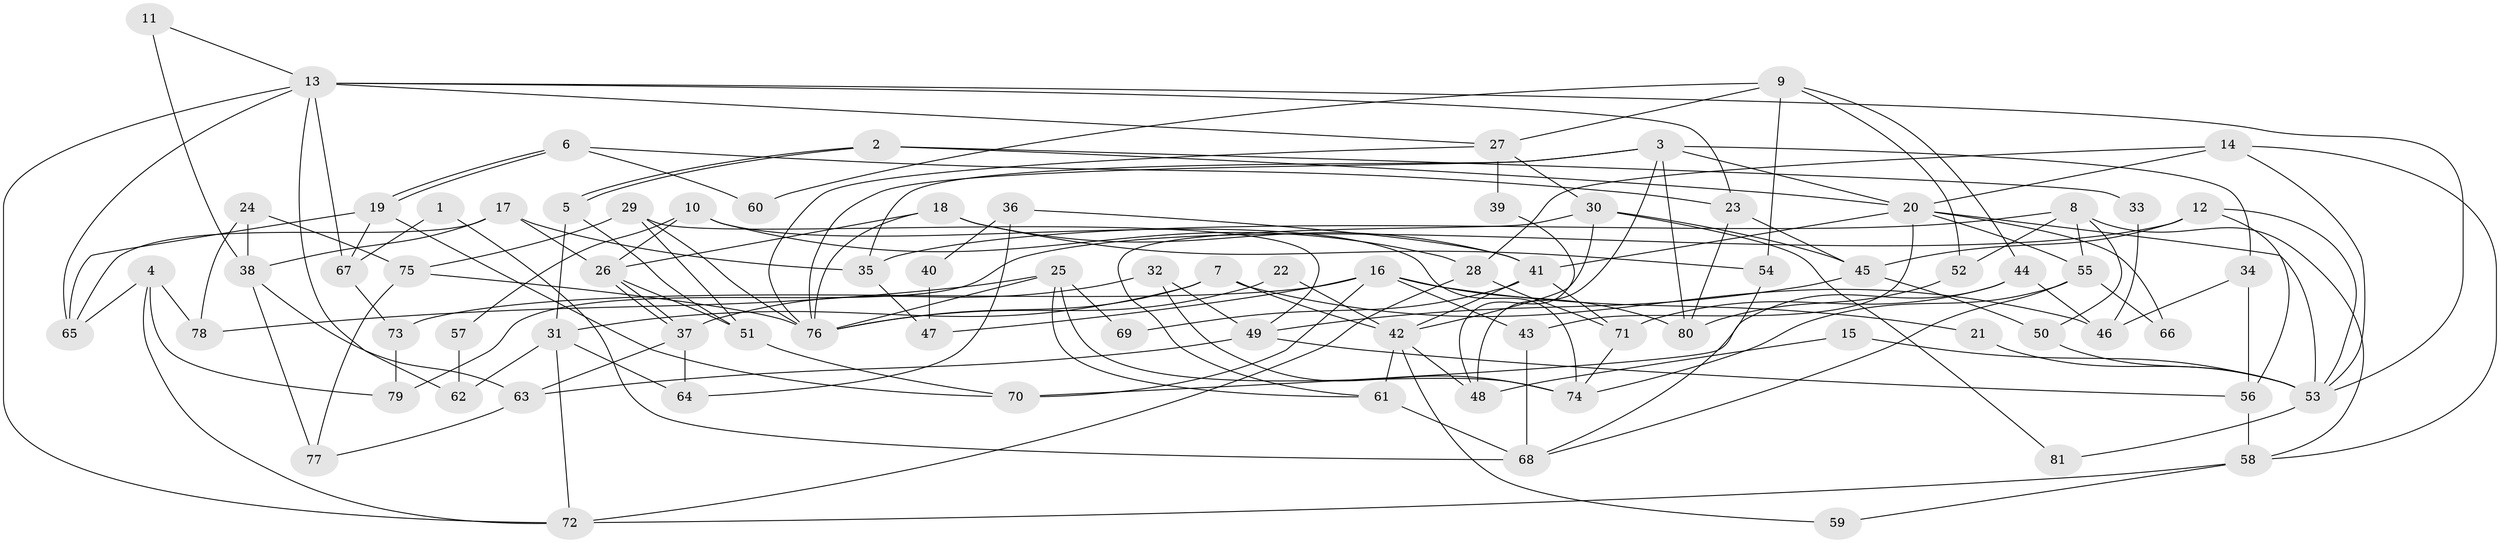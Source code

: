 // Generated by graph-tools (version 1.1) at 2025/11/02/27/25 16:11:22]
// undirected, 81 vertices, 162 edges
graph export_dot {
graph [start="1"]
  node [color=gray90,style=filled];
  1;
  2;
  3;
  4;
  5;
  6;
  7;
  8;
  9;
  10;
  11;
  12;
  13;
  14;
  15;
  16;
  17;
  18;
  19;
  20;
  21;
  22;
  23;
  24;
  25;
  26;
  27;
  28;
  29;
  30;
  31;
  32;
  33;
  34;
  35;
  36;
  37;
  38;
  39;
  40;
  41;
  42;
  43;
  44;
  45;
  46;
  47;
  48;
  49;
  50;
  51;
  52;
  53;
  54;
  55;
  56;
  57;
  58;
  59;
  60;
  61;
  62;
  63;
  64;
  65;
  66;
  67;
  68;
  69;
  70;
  71;
  72;
  73;
  74;
  75;
  76;
  77;
  78;
  79;
  80;
  81;
  1 -- 67;
  1 -- 68;
  2 -- 5;
  2 -- 5;
  2 -- 20;
  2 -- 33;
  3 -- 35;
  3 -- 20;
  3 -- 34;
  3 -- 48;
  3 -- 76;
  3 -- 80;
  4 -- 72;
  4 -- 65;
  4 -- 78;
  4 -- 79;
  5 -- 31;
  5 -- 51;
  6 -- 19;
  6 -- 19;
  6 -- 23;
  6 -- 60;
  7 -- 46;
  7 -- 76;
  7 -- 31;
  7 -- 42;
  8 -- 55;
  8 -- 50;
  8 -- 35;
  8 -- 52;
  8 -- 58;
  9 -- 52;
  9 -- 27;
  9 -- 44;
  9 -- 54;
  9 -- 60;
  10 -- 26;
  10 -- 74;
  10 -- 28;
  10 -- 57;
  11 -- 38;
  11 -- 13;
  12 -- 45;
  12 -- 56;
  12 -- 53;
  12 -- 79;
  13 -- 23;
  13 -- 53;
  13 -- 27;
  13 -- 62;
  13 -- 65;
  13 -- 67;
  13 -- 72;
  14 -- 20;
  14 -- 28;
  14 -- 53;
  14 -- 58;
  15 -- 53;
  15 -- 48;
  16 -- 73;
  16 -- 70;
  16 -- 21;
  16 -- 43;
  16 -- 47;
  16 -- 80;
  17 -- 65;
  17 -- 38;
  17 -- 26;
  17 -- 35;
  18 -- 26;
  18 -- 76;
  18 -- 41;
  18 -- 54;
  19 -- 70;
  19 -- 65;
  19 -- 67;
  20 -- 43;
  20 -- 53;
  20 -- 41;
  20 -- 55;
  20 -- 66;
  21 -- 53;
  22 -- 76;
  22 -- 42;
  23 -- 45;
  23 -- 80;
  24 -- 78;
  24 -- 75;
  24 -- 38;
  25 -- 76;
  25 -- 61;
  25 -- 69;
  25 -- 74;
  25 -- 78;
  26 -- 37;
  26 -- 37;
  26 -- 51;
  27 -- 30;
  27 -- 39;
  27 -- 76;
  28 -- 72;
  28 -- 71;
  29 -- 51;
  29 -- 76;
  29 -- 49;
  29 -- 75;
  30 -- 61;
  30 -- 42;
  30 -- 45;
  30 -- 81;
  31 -- 72;
  31 -- 62;
  31 -- 64;
  32 -- 37;
  32 -- 74;
  32 -- 49;
  33 -- 46;
  34 -- 56;
  34 -- 46;
  35 -- 47;
  36 -- 41;
  36 -- 64;
  36 -- 40;
  37 -- 63;
  37 -- 64;
  38 -- 63;
  38 -- 77;
  39 -- 48;
  40 -- 47;
  41 -- 42;
  41 -- 69;
  41 -- 71;
  42 -- 48;
  42 -- 59;
  42 -- 61;
  43 -- 68;
  44 -- 71;
  44 -- 46;
  44 -- 70;
  45 -- 49;
  45 -- 50;
  49 -- 56;
  49 -- 63;
  50 -- 53;
  51 -- 70;
  52 -- 80;
  53 -- 81;
  54 -- 68;
  55 -- 74;
  55 -- 66;
  55 -- 68;
  56 -- 58;
  57 -- 62;
  58 -- 59;
  58 -- 72;
  61 -- 68;
  63 -- 77;
  67 -- 73;
  71 -- 74;
  73 -- 79;
  75 -- 76;
  75 -- 77;
}
